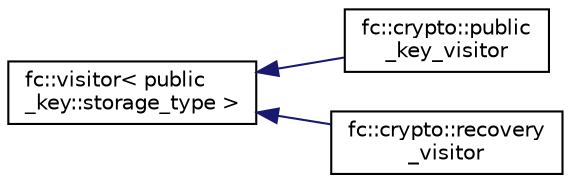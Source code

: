 digraph "Graphical Class Hierarchy"
{
  edge [fontname="Helvetica",fontsize="10",labelfontname="Helvetica",labelfontsize="10"];
  node [fontname="Helvetica",fontsize="10",shape=record];
  rankdir="LR";
  Node0 [label="fc::visitor\< public\l_key::storage_type \>",height=0.2,width=0.4,color="black", fillcolor="white", style="filled",URL="$structfc_1_1visitor.html"];
  Node0 -> Node1 [dir="back",color="midnightblue",fontsize="10",style="solid",fontname="Helvetica"];
  Node1 [label="fc::crypto::public\l_key_visitor",height=0.2,width=0.4,color="black", fillcolor="white", style="filled",URL="$structfc_1_1crypto_1_1public__key__visitor.html"];
  Node0 -> Node2 [dir="back",color="midnightblue",fontsize="10",style="solid",fontname="Helvetica"];
  Node2 [label="fc::crypto::recovery\l_visitor",height=0.2,width=0.4,color="black", fillcolor="white", style="filled",URL="$structfc_1_1crypto_1_1recovery__visitor.html"];
}
